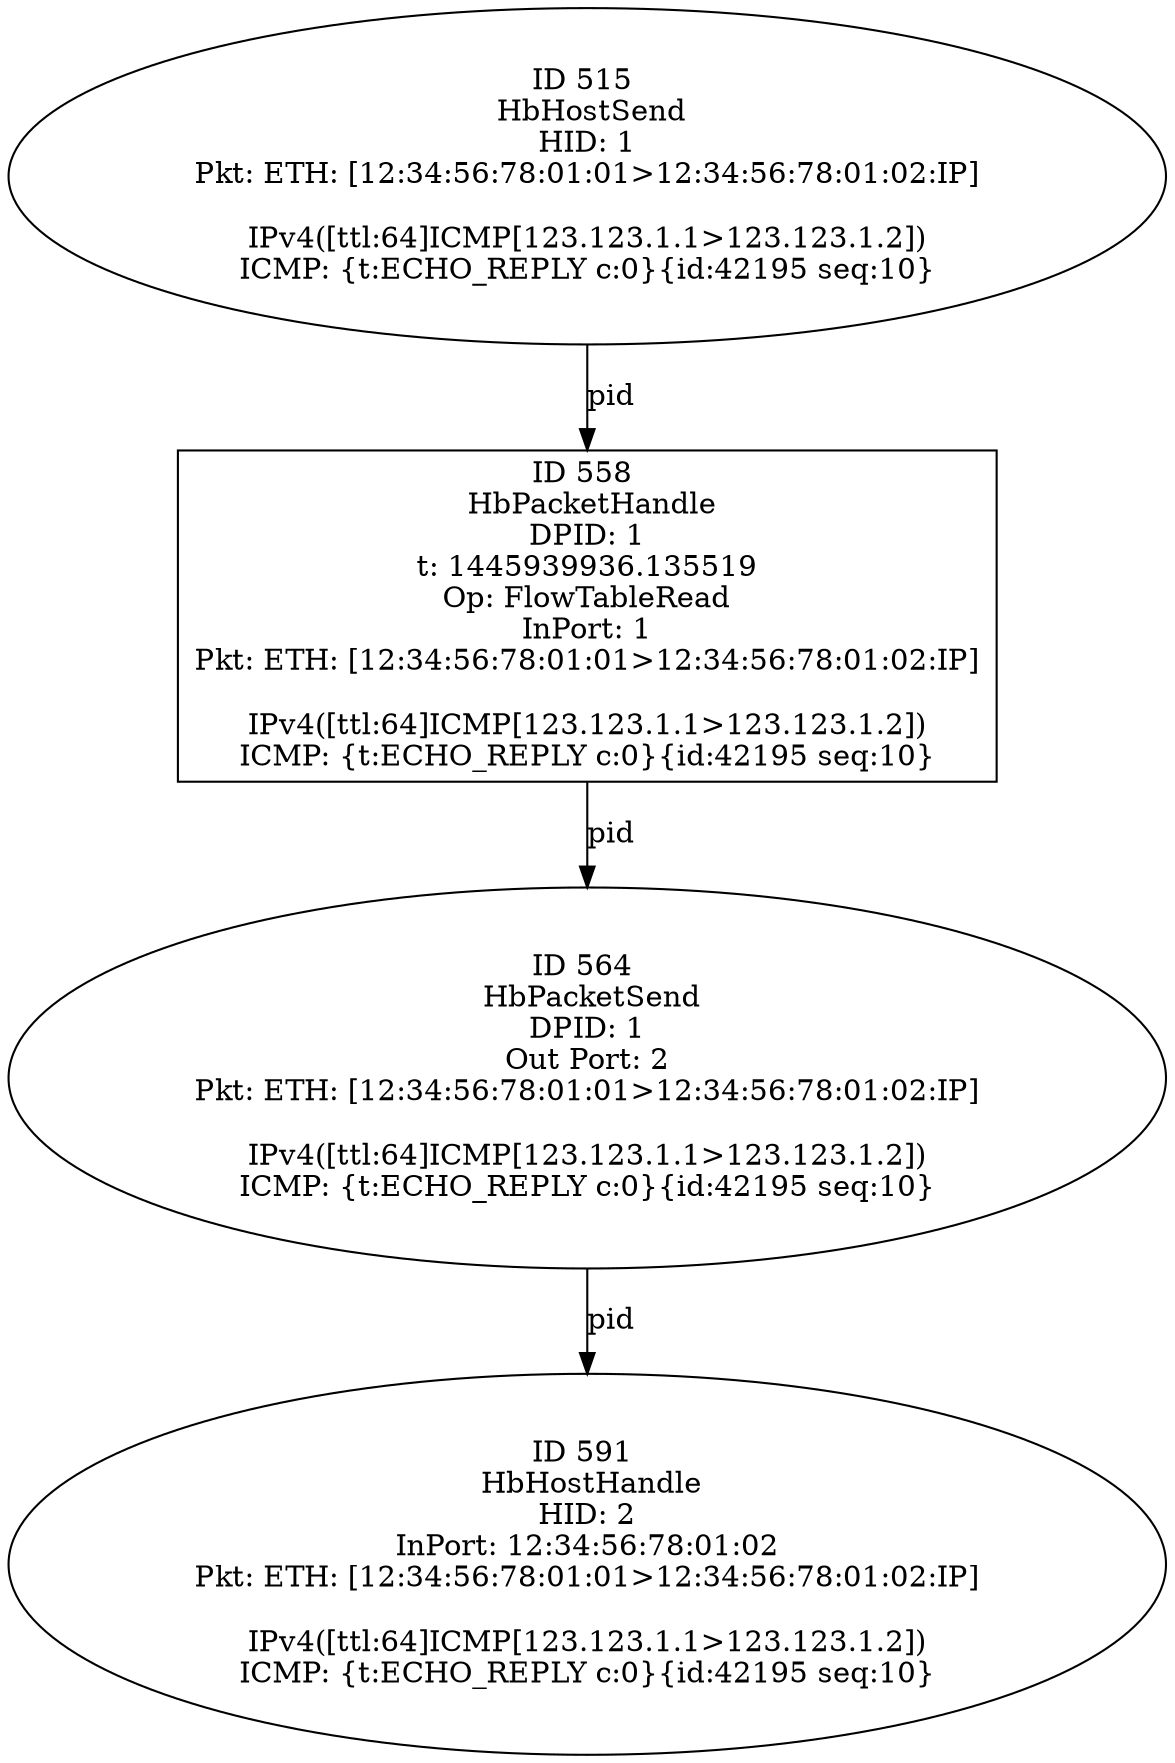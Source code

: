 strict digraph G {
515 [shape=oval, event=<hb_events.HbHostSend object at 0x107895f10>, label="ID 515 
 HbHostSend
HID: 1
Pkt: ETH: [12:34:56:78:01:01>12:34:56:78:01:02:IP]

IPv4([ttl:64]ICMP[123.123.1.1>123.123.1.2])
ICMP: {t:ECHO_REPLY c:0}{id:42195 seq:10}"];
564 [shape=oval, event=<hb_events.HbPacketSend object at 0x1078efc50>, label="ID 564 
 HbPacketSend
DPID: 1
Out Port: 2
Pkt: ETH: [12:34:56:78:01:01>12:34:56:78:01:02:IP]

IPv4([ttl:64]ICMP[123.123.1.1>123.123.1.2])
ICMP: {t:ECHO_REPLY c:0}{id:42195 seq:10}"];
558 [shape=box, event=<hb_events.HbPacketHandle object at 0x1078e9710>, label="ID 558 
 HbPacketHandle
DPID: 1
t: 1445939936.135519
Op: FlowTableRead
InPort: 1
Pkt: ETH: [12:34:56:78:01:01>12:34:56:78:01:02:IP]

IPv4([ttl:64]ICMP[123.123.1.1>123.123.1.2])
ICMP: {t:ECHO_REPLY c:0}{id:42195 seq:10}"];
591 [shape=oval, event=<hb_events.HbHostHandle object at 0x1078fbb10>, label="ID 591 
 HbHostHandle
HID: 2
InPort: 12:34:56:78:01:02
Pkt: ETH: [12:34:56:78:01:01>12:34:56:78:01:02:IP]

IPv4([ttl:64]ICMP[123.123.1.1>123.123.1.2])
ICMP: {t:ECHO_REPLY c:0}{id:42195 seq:10}"];
515 -> 558  [rel=pid, label=pid];
564 -> 591  [rel=pid, label=pid];
558 -> 564  [rel=pid, label=pid];
}
